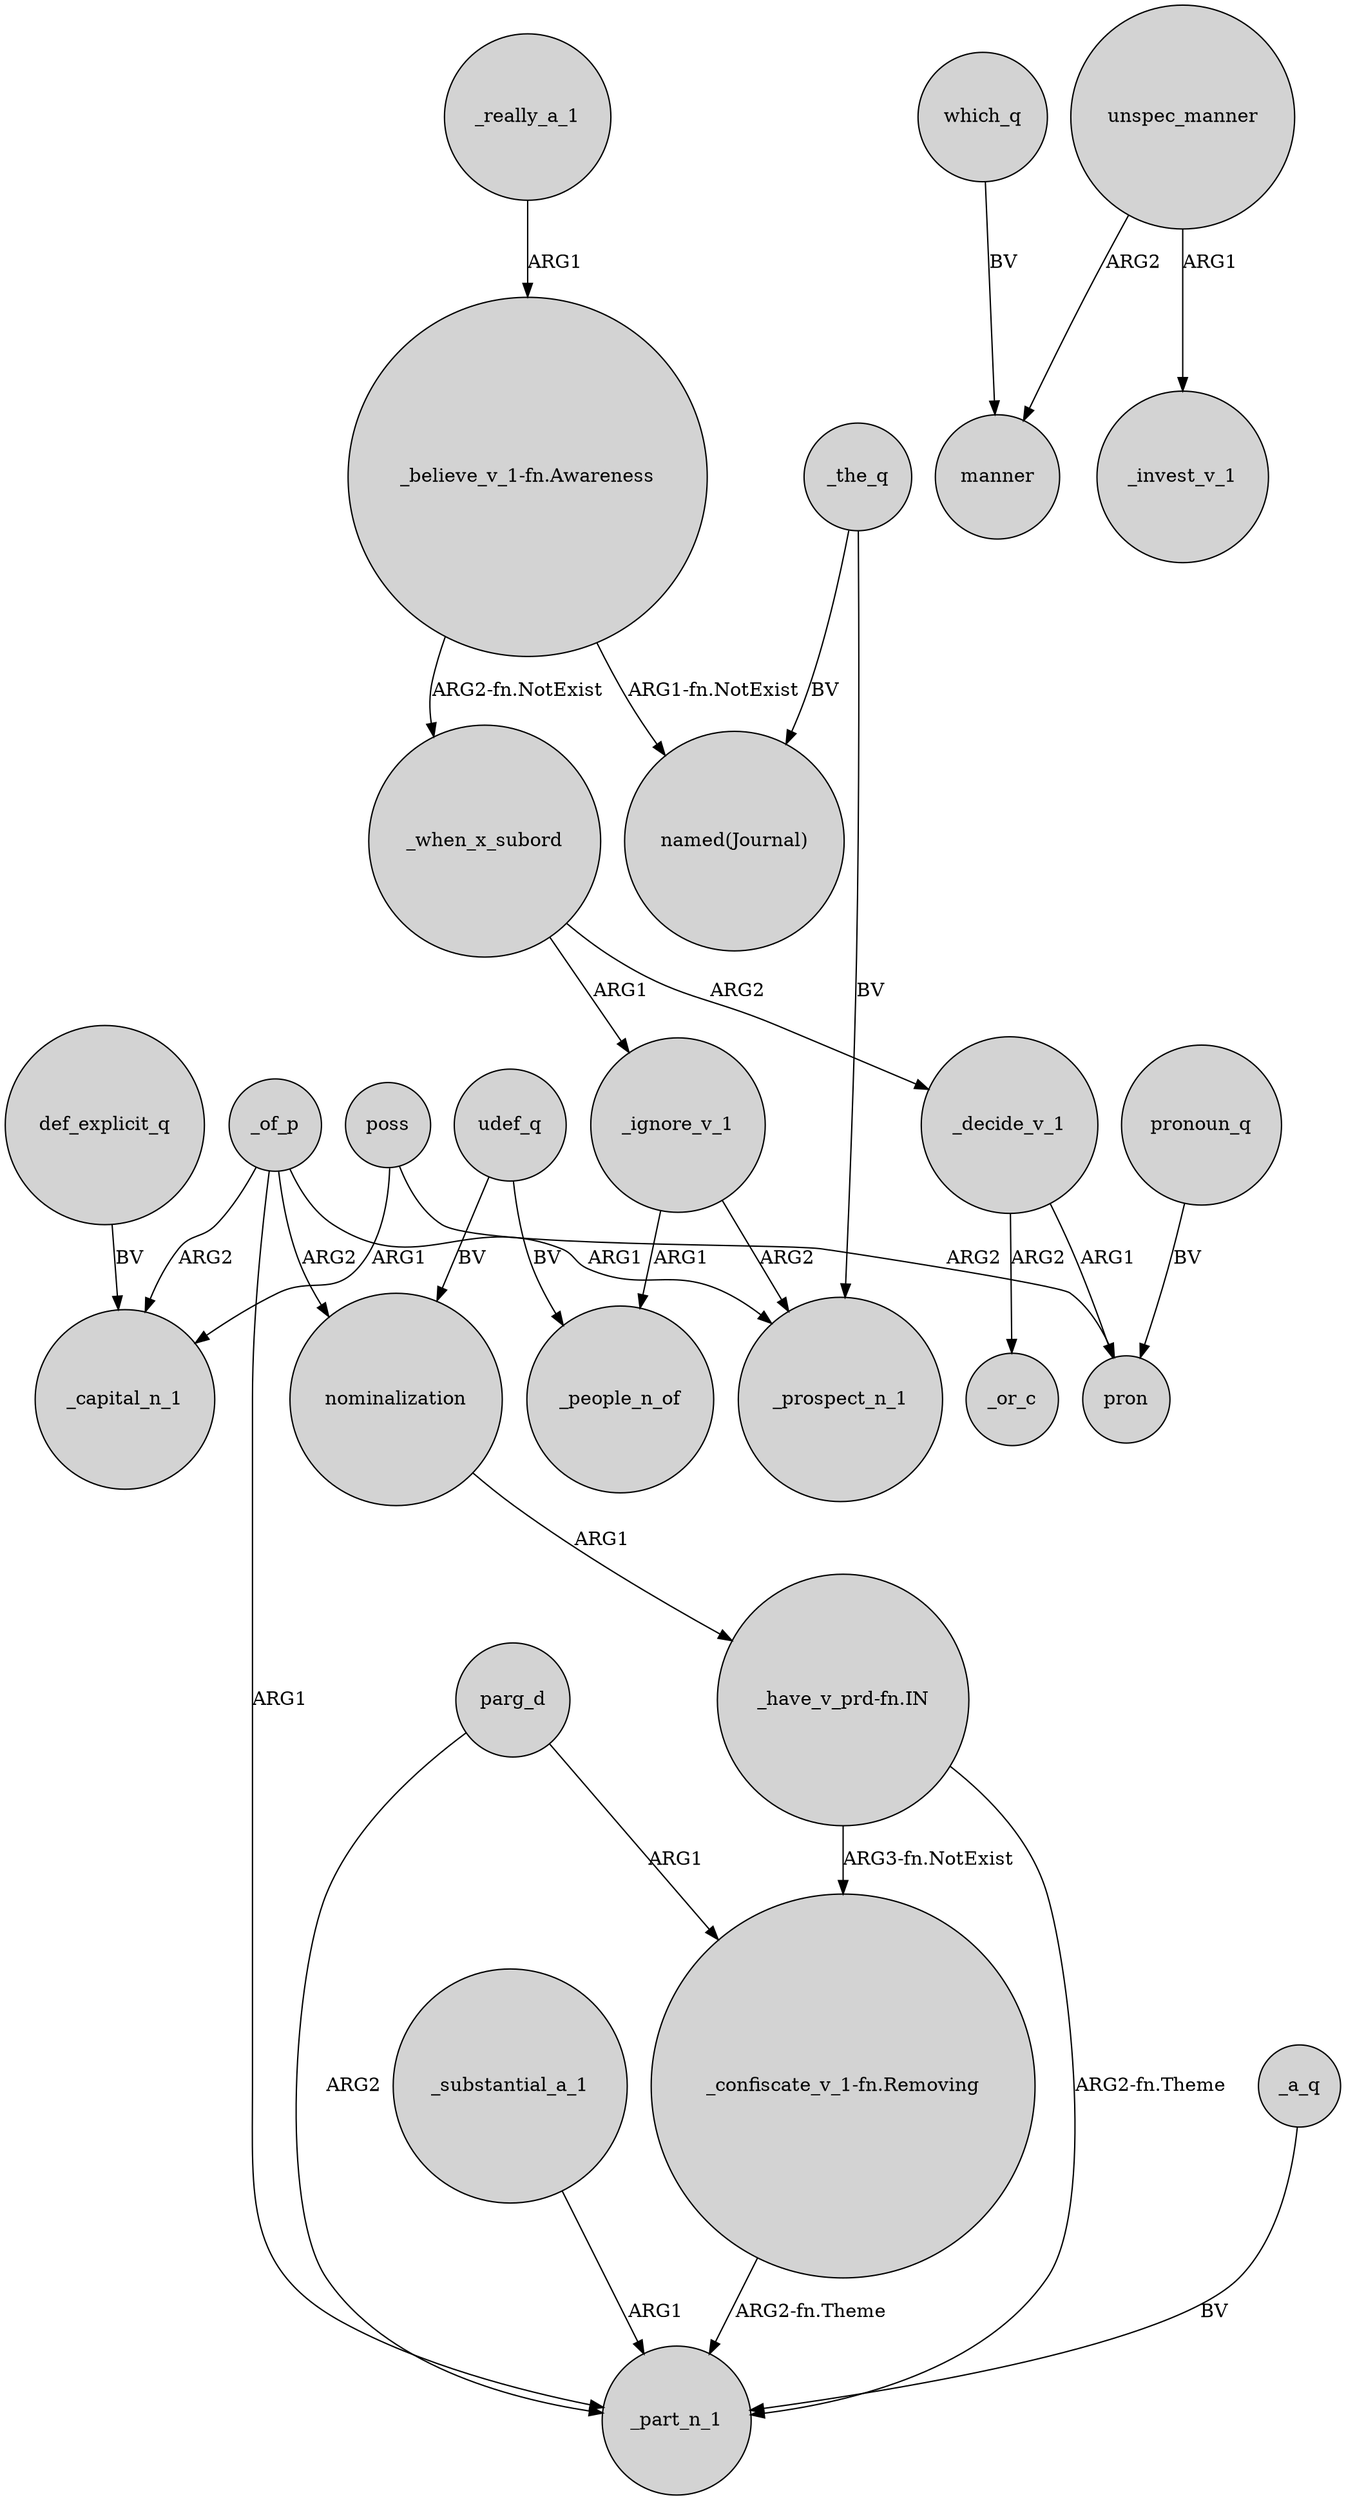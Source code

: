 digraph {
	node [shape=circle style=filled]
	def_explicit_q -> _capital_n_1 [label=BV]
	_decide_v_1 -> _or_c [label=ARG2]
	_ignore_v_1 -> _people_n_of [label=ARG1]
	poss -> pron [label=ARG2]
	_substantial_a_1 -> _part_n_1 [label=ARG1]
	"_have_v_prd-fn.IN" -> _part_n_1 [label="ARG2-fn.Theme"]
	_of_p -> _prospect_n_1 [label=ARG1]
	_the_q -> "named(Journal)" [label=BV]
	_really_a_1 -> "_believe_v_1-fn.Awareness" [label=ARG1]
	nominalization -> "_have_v_prd-fn.IN" [label=ARG1]
	which_q -> manner [label=BV]
	parg_d -> "_confiscate_v_1-fn.Removing" [label=ARG1]
	_of_p -> _part_n_1 [label=ARG1]
	"_have_v_prd-fn.IN" -> "_confiscate_v_1-fn.Removing" [label="ARG3-fn.NotExist"]
	_when_x_subord -> _decide_v_1 [label=ARG2]
	udef_q -> _people_n_of [label=BV]
	pronoun_q -> pron [label=BV]
	"_confiscate_v_1-fn.Removing" -> _part_n_1 [label="ARG2-fn.Theme"]
	_of_p -> nominalization [label=ARG2]
	_when_x_subord -> _ignore_v_1 [label=ARG1]
	udef_q -> nominalization [label=BV]
	parg_d -> _part_n_1 [label=ARG2]
	unspec_manner -> _invest_v_1 [label=ARG1]
	"_believe_v_1-fn.Awareness" -> _when_x_subord [label="ARG2-fn.NotExist"]
	poss -> _capital_n_1 [label=ARG1]
	_the_q -> _prospect_n_1 [label=BV]
	_decide_v_1 -> pron [label=ARG1]
	"_believe_v_1-fn.Awareness" -> "named(Journal)" [label="ARG1-fn.NotExist"]
	_a_q -> _part_n_1 [label=BV]
	unspec_manner -> manner [label=ARG2]
	_of_p -> _capital_n_1 [label=ARG2]
	_ignore_v_1 -> _prospect_n_1 [label=ARG2]
}

